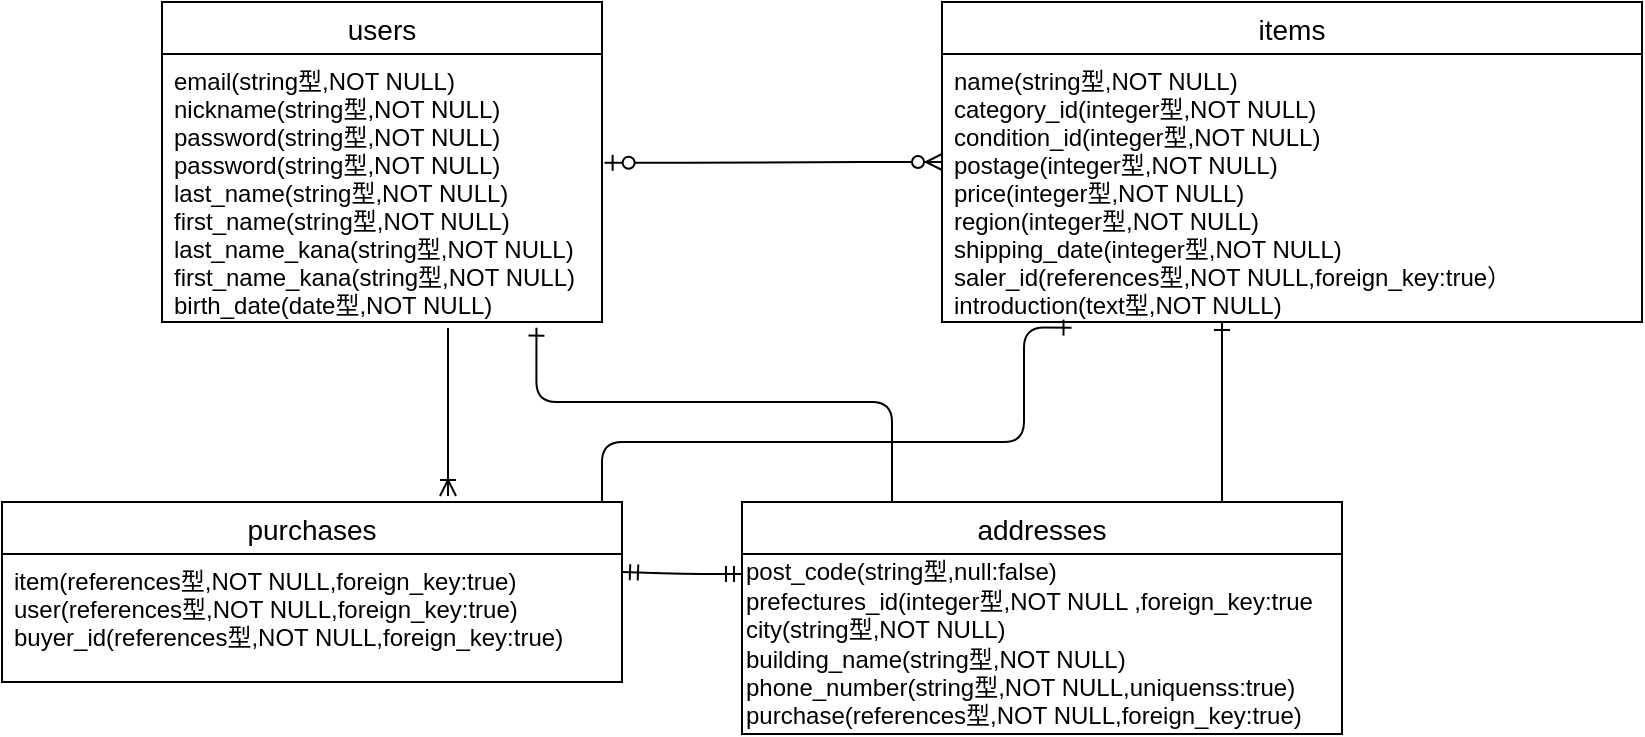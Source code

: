 <mxfile version="13.6.5">
    <diagram id="GlexI55jghvHA5_PmCD-" name="ページ1">
        <mxGraphModel dx="766" dy="751" grid="1" gridSize="10" guides="1" tooltips="1" connect="1" arrows="1" fold="1" page="1" pageScale="1" pageWidth="827" pageHeight="1169" math="0" shadow="0">
            <root>
                <mxCell id="0"/>
                <mxCell id="1" parent="0"/>
                <mxCell id="24" value="items" style="swimlane;fontStyle=0;childLayout=stackLayout;horizontal=1;startSize=26;horizontalStack=0;resizeParent=1;resizeParentMax=0;resizeLast=0;collapsible=1;marginBottom=0;align=center;fontSize=14;" parent="1" vertex="1">
                    <mxGeometry x="500" y="470" width="350" height="160" as="geometry"/>
                </mxCell>
                <mxCell id="25" value="name(string型,NOT NULL)&#10;category_id(integer型,NOT NULL)&#10;condition_id(integer型,NOT NULL)&#10;postage(integer型,NOT NULL)&#10;price(integer型,NOT NULL)&#10;region(integer型,NOT NULL)&#10;shipping_date(integer型,NOT NULL)&#10;saler_id(references型,NOT NULL,foreign_key:true）&#10;introduction(text型,NOT NULL)" style="text;strokeColor=none;fillColor=none;spacingLeft=4;spacingRight=4;overflow=hidden;rotatable=0;points=[[0,0.5],[1,0.5]];portConstraint=eastwest;fontSize=12;" vertex="1" parent="24">
                    <mxGeometry y="26" width="350" height="134" as="geometry"/>
                </mxCell>
                <mxCell id="19" value="users" style="swimlane;fontStyle=0;childLayout=stackLayout;horizontal=1;startSize=26;horizontalStack=0;resizeParent=1;resizeParentMax=0;resizeLast=0;collapsible=1;marginBottom=0;align=center;fontSize=14;" parent="1" vertex="1">
                    <mxGeometry x="110" y="470" width="220" height="160" as="geometry"/>
                </mxCell>
                <mxCell id="21" value="email(string型,NOT NULL)&#10;nickname(string型,NOT NULL)&#10;password(string型,NOT NULL)&#10;password(string型,NOT NULL)&#10;last_name(string型,NOT NULL)&#10;first_name(string型,NOT NULL)&#10;last_name_kana(string型,NOT NULL)&#10;first_name_kana(string型,NOT NULL)&#10;birth_date(date型,NOT NULL)&#10;" style="text;strokeColor=none;fillColor=none;spacingLeft=4;spacingRight=4;overflow=hidden;rotatable=0;points=[[0,0.5],[1,0.5]];portConstraint=eastwest;fontSize=12;" parent="19" vertex="1">
                    <mxGeometry y="26" width="220" height="134" as="geometry"/>
                </mxCell>
                <mxCell id="31" value="" style="edgeStyle=entityRelationEdgeStyle;fontSize=12;html=1;endArrow=ERzeroToMany;startArrow=ERzeroToOne;exitX=1.006;exitY=0.406;exitDx=0;exitDy=0;exitPerimeter=0;" parent="1" source="21" edge="1">
                    <mxGeometry width="100" height="100" relative="1" as="geometry">
                        <mxPoint x="400" y="650" as="sourcePoint"/>
                        <mxPoint x="500" y="550" as="targetPoint"/>
                    </mxGeometry>
                </mxCell>
                <mxCell id="36" value="addresses" style="swimlane;fontStyle=0;childLayout=stackLayout;horizontal=1;startSize=26;horizontalStack=0;resizeParent=1;resizeParentMax=0;resizeLast=0;collapsible=1;marginBottom=0;align=center;fontSize=14;" parent="1" vertex="1">
                    <mxGeometry x="400" y="720" width="300" height="116" as="geometry"/>
                </mxCell>
                <mxCell id="41" value="&lt;div&gt;&lt;span&gt;post_code(string型,null:false)&lt;/span&gt;&lt;/div&gt;&lt;div&gt;&lt;span&gt;prefectures_id(integer型,NOT NULL ,foreign_key:true&lt;/span&gt;&lt;/div&gt;&lt;div&gt;&lt;span&gt;city(string型,NOT NULL)&lt;/span&gt;&lt;/div&gt;&lt;div&gt;&lt;span&gt;building_name(string型,NOT NULL)&lt;/span&gt;&lt;/div&gt;&lt;div&gt;&lt;span&gt;phone_number(string型,NOT NULL,uniquenss:true)&lt;/span&gt;&lt;/div&gt;&lt;div&gt;&lt;span&gt;purchase(references型,NOT NULL,foreign_key:true)&lt;/span&gt;&lt;/div&gt;" style="text;html=1;align=left;verticalAlign=middle;resizable=0;points=[];autosize=1;" parent="36" vertex="1">
                    <mxGeometry y="26" width="300" height="90" as="geometry"/>
                </mxCell>
                <mxCell id="45" value="" style="fontSize=12;html=1;endArrow=ERone;endFill=1;entryX=0.851;entryY=1.021;entryDx=0;entryDy=0;entryPerimeter=0;edgeStyle=orthogonalEdgeStyle;exitX=0.25;exitY=0;exitDx=0;exitDy=0;" parent="1" source="36" target="21" edge="1">
                    <mxGeometry width="100" height="100" relative="1" as="geometry">
                        <mxPoint x="420" y="690" as="sourcePoint"/>
                        <mxPoint x="340" y="650" as="targetPoint"/>
                        <Array as="points">
                            <mxPoint x="475" y="670"/>
                            <mxPoint x="297" y="670"/>
                        </Array>
                    </mxGeometry>
                </mxCell>
                <mxCell id="47" value="" style="edgeStyle=orthogonalEdgeStyle;fontSize=12;html=1;endArrow=ERone;endFill=1;entryX=0.185;entryY=1.021;entryDx=0;entryDy=0;entryPerimeter=0;" parent="1" target="25" edge="1">
                    <mxGeometry width="100" height="100" relative="1" as="geometry">
                        <mxPoint x="330" y="720" as="sourcePoint"/>
                        <mxPoint x="540" y="640" as="targetPoint"/>
                        <Array as="points">
                            <mxPoint x="330" y="690"/>
                            <mxPoint x="541" y="690"/>
                        </Array>
                    </mxGeometry>
                </mxCell>
                <mxCell id="32" value="purchases" style="swimlane;fontStyle=0;childLayout=stackLayout;horizontal=1;startSize=26;horizontalStack=0;resizeParent=1;resizeParentMax=0;resizeLast=0;collapsible=1;marginBottom=0;align=center;fontSize=14;" parent="1" vertex="1">
                    <mxGeometry x="30" y="720" width="310" height="90" as="geometry"/>
                </mxCell>
                <mxCell id="33" value="item(references型,NOT NULL,foreign_key:true)&#10;user(references型,NOT NULL,foreign_key:true)&#10;buyer_id(references型,NOT NULL,foreign_key:true)" style="text;strokeColor=none;fillColor=none;spacingLeft=4;spacingRight=4;overflow=hidden;rotatable=0;points=[[0,0.5],[1,0.5]];portConstraint=eastwest;fontSize=12;" parent="32" vertex="1">
                    <mxGeometry y="26" width="310" height="64" as="geometry"/>
                </mxCell>
                <mxCell id="48" value="" style="fontSize=12;html=1;endArrow=ERmandOne;startArrow=ERmandOne;entryX=0;entryY=0.095;entryDx=0;entryDy=0;entryPerimeter=0;" edge="1" parent="1">
                    <mxGeometry width="100" height="100" relative="1" as="geometry">
                        <mxPoint x="340" y="755" as="sourcePoint"/>
                        <mxPoint x="400" y="756.02" as="targetPoint"/>
                        <Array as="points">
                            <mxPoint x="370" y="756"/>
                            <mxPoint x="390" y="756"/>
                        </Array>
                    </mxGeometry>
                </mxCell>
                <mxCell id="49" value="" style="fontSize=12;html=1;endArrow=ERoneToMany;exitX=0.65;exitY=1.022;exitDx=0;exitDy=0;exitPerimeter=0;" edge="1" parent="1" source="21">
                    <mxGeometry width="100" height="100" relative="1" as="geometry">
                        <mxPoint x="229" y="720" as="sourcePoint"/>
                        <mxPoint x="253" y="717" as="targetPoint"/>
                    </mxGeometry>
                </mxCell>
                <mxCell id="51" value="" style="fontSize=12;html=1;endArrow=ERone;endFill=1;exitX=0.8;exitY=0;exitDx=0;exitDy=0;exitPerimeter=0;" edge="1" parent="1" source="36">
                    <mxGeometry width="100" height="100" relative="1" as="geometry">
                        <mxPoint x="540" y="730" as="sourcePoint"/>
                        <mxPoint x="640" y="630" as="targetPoint"/>
                    </mxGeometry>
                </mxCell>
            </root>
        </mxGraphModel>
    </diagram>
</mxfile>
